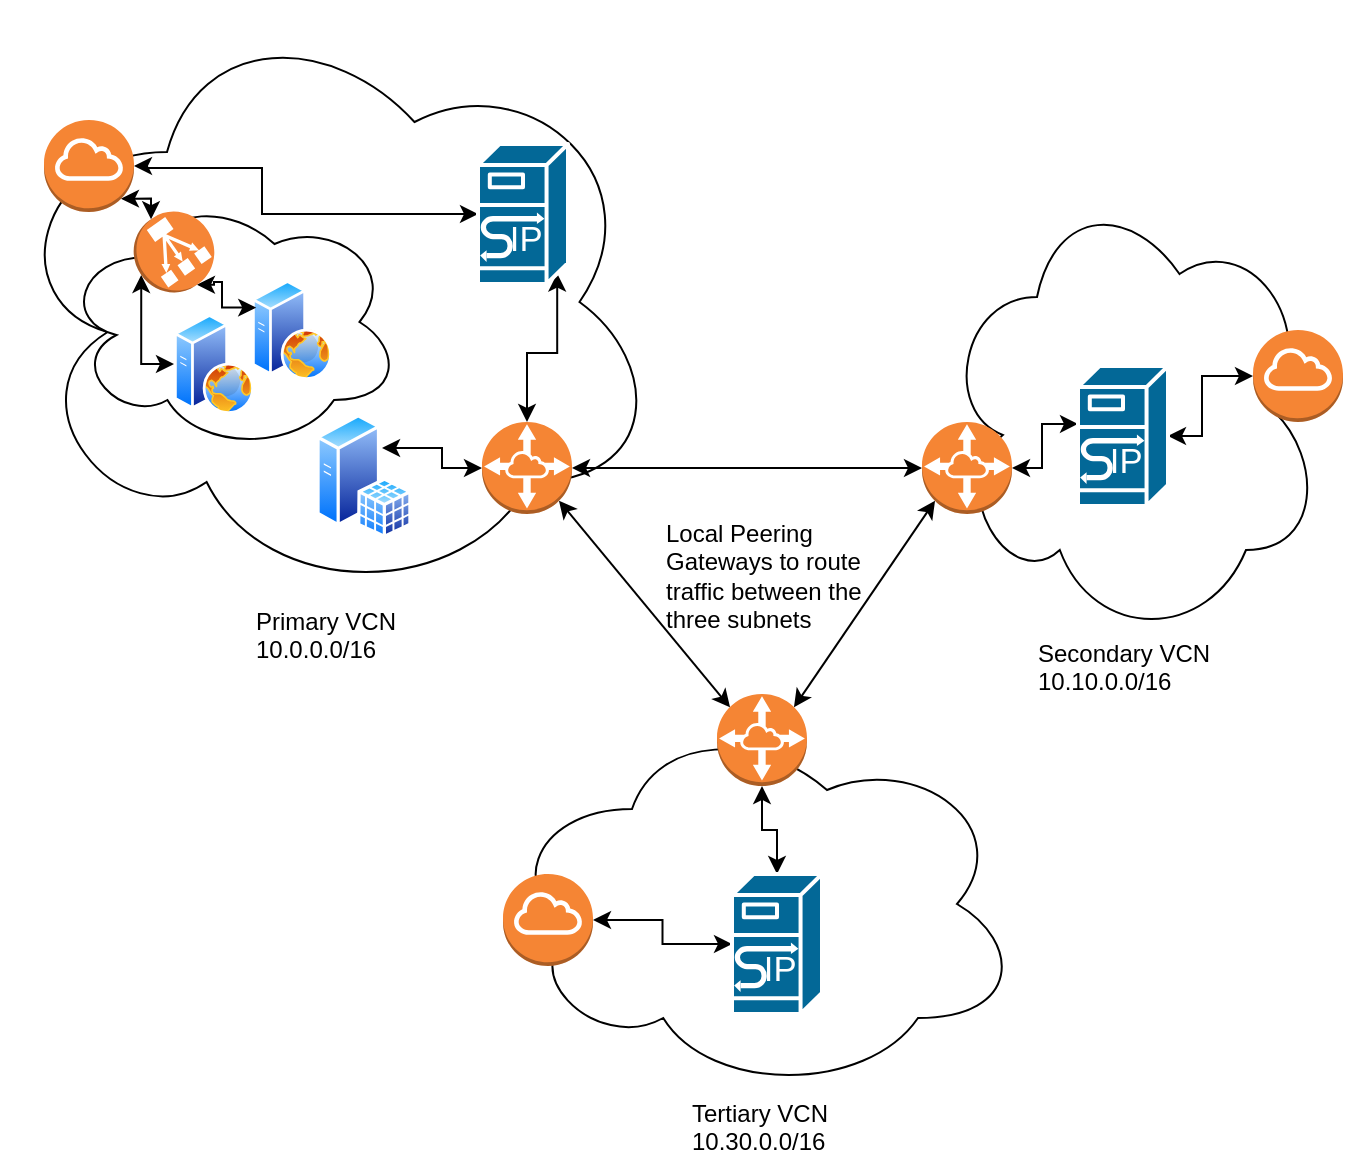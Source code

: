 <mxfile version="10.6.7" type="device"><diagram id="oSNyuRcam8fwtaPHZo1q" name="Page-1"><mxGraphModel dx="1182" dy="1745" grid="1" gridSize="10" guides="1" tooltips="1" connect="1" arrows="1" fold="1" page="1" pageScale="1" pageWidth="850" pageHeight="1100" math="0" shadow="0"><root><mxCell id="0"/><mxCell id="1" parent="0"/><mxCell id="BxgOq2i-MzY7ZQ80YUwv-1" value="" style="ellipse;shape=cloud;whiteSpace=wrap;html=1;" vertex="1" parent="1"><mxGeometry x="50" y="-40" width="330" height="300" as="geometry"/></mxCell><mxCell id="BxgOq2i-MzY7ZQ80YUwv-2" value="" style="ellipse;shape=cloud;whiteSpace=wrap;html=1;" vertex="1" parent="1"><mxGeometry x="520" y="50" width="190" height="230" as="geometry"/></mxCell><mxCell id="BxgOq2i-MzY7ZQ80YUwv-3" value="" style="ellipse;shape=cloud;whiteSpace=wrap;html=1;" vertex="1" parent="1"><mxGeometry x="300" y="316" width="260" height="190" as="geometry"/></mxCell><mxCell id="BxgOq2i-MzY7ZQ80YUwv-4" value="&lt;div&gt;Primary VCN&lt;br&gt;&lt;/div&gt;&lt;div&gt;10.0.0.0/16&lt;br&gt;&lt;/div&gt;" style="text;html=1;resizable=0;points=[];autosize=1;align=left;verticalAlign=top;spacingTop=-4;" vertex="1" parent="1"><mxGeometry x="175" y="260" width="90" height="30" as="geometry"/></mxCell><mxCell id="BxgOq2i-MzY7ZQ80YUwv-5" value="&lt;div&gt;Secondary VCN&lt;br&gt;&lt;/div&gt;&lt;div&gt;10.10.0.0/16&lt;br&gt;&lt;/div&gt;" style="text;html=1;resizable=0;points=[];autosize=1;align=left;verticalAlign=top;spacingTop=-4;" vertex="1" parent="1"><mxGeometry x="566" y="276" width="110" height="30" as="geometry"/></mxCell><mxCell id="BxgOq2i-MzY7ZQ80YUwv-6" value="&lt;div&gt;Tertiary VCN&lt;/div&gt;&lt;div&gt;10.30.0.0/16&lt;br&gt;&lt;/div&gt;" style="text;html=1;resizable=0;points=[];autosize=1;align=left;verticalAlign=top;spacingTop=-4;" vertex="1" parent="1"><mxGeometry x="392.5" y="506" width="90" height="30" as="geometry"/></mxCell><mxCell id="BxgOq2i-MzY7ZQ80YUwv-7" value="" style="outlineConnect=0;dashed=0;verticalLabelPosition=bottom;verticalAlign=top;align=center;html=1;shape=mxgraph.aws3.vpc_peering;fillColor=#F58534;gradientColor=none;" vertex="1" parent="1"><mxGeometry x="510" y="170" width="45" height="46" as="geometry"/></mxCell><mxCell id="BxgOq2i-MzY7ZQ80YUwv-37" style="edgeStyle=orthogonalEdgeStyle;rounded=0;orthogonalLoop=1;jettySize=auto;html=1;exitX=0;exitY=0.5;exitDx=0;exitDy=0;exitPerimeter=0;startArrow=classic;startFill=1;entryX=0.688;entryY=0.274;entryDx=0;entryDy=0;entryPerimeter=0;" edge="1" parent="1" source="BxgOq2i-MzY7ZQ80YUwv-8" target="BxgOq2i-MzY7ZQ80YUwv-28"><mxGeometry relative="1" as="geometry"><Array as="points"><mxPoint x="270" y="193"/><mxPoint x="270" y="183"/></Array></mxGeometry></mxCell><mxCell id="BxgOq2i-MzY7ZQ80YUwv-39" style="edgeStyle=orthogonalEdgeStyle;rounded=0;orthogonalLoop=1;jettySize=auto;html=1;exitX=0.5;exitY=0;exitDx=0;exitDy=0;exitPerimeter=0;entryX=0.88;entryY=0.925;entryDx=0;entryDy=0;entryPerimeter=0;startArrow=classic;startFill=1;" edge="1" parent="1" source="BxgOq2i-MzY7ZQ80YUwv-8" target="BxgOq2i-MzY7ZQ80YUwv-29"><mxGeometry relative="1" as="geometry"/></mxCell><mxCell id="BxgOq2i-MzY7ZQ80YUwv-8" value="" style="outlineConnect=0;dashed=0;verticalLabelPosition=bottom;verticalAlign=top;align=center;html=1;shape=mxgraph.aws3.vpc_peering;fillColor=#F58534;gradientColor=none;" vertex="1" parent="1"><mxGeometry x="290" y="170" width="45" height="46" as="geometry"/></mxCell><mxCell id="BxgOq2i-MzY7ZQ80YUwv-9" value="" style="outlineConnect=0;dashed=0;verticalLabelPosition=bottom;verticalAlign=top;align=center;html=1;shape=mxgraph.aws3.vpc_peering;fillColor=#F58534;gradientColor=none;" vertex="1" parent="1"><mxGeometry x="407.5" y="306" width="45" height="46" as="geometry"/></mxCell><mxCell id="BxgOq2i-MzY7ZQ80YUwv-11" value="" style="endArrow=classic;startArrow=classic;html=1;entryX=0.855;entryY=0.855;entryDx=0;entryDy=0;entryPerimeter=0;exitX=0.145;exitY=0.145;exitDx=0;exitDy=0;exitPerimeter=0;" edge="1" parent="1" source="BxgOq2i-MzY7ZQ80YUwv-9" target="BxgOq2i-MzY7ZQ80YUwv-8"><mxGeometry width="50" height="50" relative="1" as="geometry"><mxPoint x="340" y="310" as="sourcePoint"/><mxPoint x="390" y="260" as="targetPoint"/></mxGeometry></mxCell><mxCell id="BxgOq2i-MzY7ZQ80YUwv-12" value="" style="endArrow=classic;startArrow=classic;html=1;exitX=1;exitY=0.5;exitDx=0;exitDy=0;exitPerimeter=0;entryX=0;entryY=0.5;entryDx=0;entryDy=0;entryPerimeter=0;" edge="1" parent="1" source="BxgOq2i-MzY7ZQ80YUwv-8" target="BxgOq2i-MzY7ZQ80YUwv-7"><mxGeometry width="50" height="50" relative="1" as="geometry"><mxPoint x="360" y="210" as="sourcePoint"/><mxPoint x="410" y="160" as="targetPoint"/></mxGeometry></mxCell><mxCell id="BxgOq2i-MzY7ZQ80YUwv-13" value="" style="endArrow=classic;startArrow=classic;html=1;exitX=0.855;exitY=0.145;exitDx=0;exitDy=0;exitPerimeter=0;entryX=0.145;entryY=0.855;entryDx=0;entryDy=0;entryPerimeter=0;" edge="1" parent="1" source="BxgOq2i-MzY7ZQ80YUwv-9" target="BxgOq2i-MzY7ZQ80YUwv-7"><mxGeometry width="50" height="50" relative="1" as="geometry"><mxPoint x="520" y="360" as="sourcePoint"/><mxPoint x="570" y="310" as="targetPoint"/></mxGeometry></mxCell><mxCell id="BxgOq2i-MzY7ZQ80YUwv-14" value="&lt;div&gt;Local Peering&lt;/div&gt;&lt;div&gt;Gateways to route &lt;br&gt;&lt;/div&gt;&lt;div&gt;traffic between the &lt;br&gt;&lt;/div&gt;&lt;div&gt;three subnets&lt;br&gt;&lt;/div&gt;" style="text;html=1;resizable=0;points=[];autosize=1;align=left;verticalAlign=top;spacingTop=-4;" vertex="1" parent="1"><mxGeometry x="380" y="216" width="120" height="60" as="geometry"/></mxCell><mxCell id="BxgOq2i-MzY7ZQ80YUwv-15" value="" style="outlineConnect=0;dashed=0;verticalLabelPosition=bottom;verticalAlign=top;align=center;html=1;shape=mxgraph.aws3.internet_gateway;fillColor=#F58534;gradientColor=none;" vertex="1" parent="1"><mxGeometry x="675.5" y="124" width="45" height="46" as="geometry"/></mxCell><mxCell id="BxgOq2i-MzY7ZQ80YUwv-36" style="edgeStyle=orthogonalEdgeStyle;rounded=0;orthogonalLoop=1;jettySize=auto;html=1;exitX=1;exitY=0.5;exitDx=0;exitDy=0;exitPerimeter=0;entryX=0;entryY=0.5;entryDx=0;entryDy=0;entryPerimeter=0;startArrow=classic;startFill=1;" edge="1" parent="1" source="BxgOq2i-MzY7ZQ80YUwv-16" target="BxgOq2i-MzY7ZQ80YUwv-29"><mxGeometry relative="1" as="geometry"><Array as="points"><mxPoint x="120" y="42"/><mxPoint x="120" y="43"/><mxPoint x="180" y="43"/><mxPoint x="180" y="66"/></Array></mxGeometry></mxCell><mxCell id="BxgOq2i-MzY7ZQ80YUwv-42" style="edgeStyle=orthogonalEdgeStyle;rounded=0;orthogonalLoop=1;jettySize=auto;html=1;exitX=0.855;exitY=0.855;exitDx=0;exitDy=0;exitPerimeter=0;entryX=0;entryY=0.5;entryDx=0;entryDy=0;entryPerimeter=0;startArrow=classic;startFill=1;" edge="1" parent="1" source="BxgOq2i-MzY7ZQ80YUwv-16" target="BxgOq2i-MzY7ZQ80YUwv-30"><mxGeometry relative="1" as="geometry"/></mxCell><mxCell id="BxgOq2i-MzY7ZQ80YUwv-16" value="" style="outlineConnect=0;dashed=0;verticalLabelPosition=bottom;verticalAlign=top;align=center;html=1;shape=mxgraph.aws3.internet_gateway;fillColor=#F58534;gradientColor=none;" vertex="1" parent="1"><mxGeometry x="71" y="19" width="45" height="46" as="geometry"/></mxCell><mxCell id="BxgOq2i-MzY7ZQ80YUwv-47" style="edgeStyle=orthogonalEdgeStyle;rounded=0;orthogonalLoop=1;jettySize=auto;html=1;exitX=1;exitY=0.5;exitDx=0;exitDy=0;exitPerimeter=0;entryX=0;entryY=0.5;entryDx=0;entryDy=0;entryPerimeter=0;startArrow=classic;startFill=1;" edge="1" parent="1" source="BxgOq2i-MzY7ZQ80YUwv-17" target="BxgOq2i-MzY7ZQ80YUwv-32"><mxGeometry relative="1" as="geometry"/></mxCell><mxCell id="BxgOq2i-MzY7ZQ80YUwv-17" value="" style="outlineConnect=0;dashed=0;verticalLabelPosition=bottom;verticalAlign=top;align=center;html=1;shape=mxgraph.aws3.internet_gateway;fillColor=#F58534;gradientColor=none;" vertex="1" parent="1"><mxGeometry x="300.5" y="396" width="45" height="46" as="geometry"/></mxCell><mxCell id="BxgOq2i-MzY7ZQ80YUwv-24" value="" style="ellipse;shape=cloud;whiteSpace=wrap;html=1;" vertex="1" parent="1"><mxGeometry x="80" y="55" width="170" height="130" as="geometry"/></mxCell><mxCell id="BxgOq2i-MzY7ZQ80YUwv-23" value="" style="aspect=fixed;perimeter=ellipsePerimeter;html=1;align=center;shadow=0;dashed=0;spacingTop=3;image;image=img/lib/active_directory/web_server.svg;" vertex="1" parent="1"><mxGeometry x="136" y="116" width="40" height="50" as="geometry"/></mxCell><mxCell id="BxgOq2i-MzY7ZQ80YUwv-27" value="" style="aspect=fixed;perimeter=ellipsePerimeter;html=1;align=center;shadow=0;dashed=0;spacingTop=3;image;image=img/lib/active_directory/web_server.svg;" vertex="1" parent="1"><mxGeometry x="175" y="99" width="40" height="50" as="geometry"/></mxCell><mxCell id="BxgOq2i-MzY7ZQ80YUwv-28" value="" style="aspect=fixed;perimeter=ellipsePerimeter;html=1;align=center;shadow=0;dashed=0;spacingTop=3;image;image=img/lib/active_directory/sql_server.svg;" vertex="1" parent="1"><mxGeometry x="207" y="166" width="48" height="62" as="geometry"/></mxCell><mxCell id="BxgOq2i-MzY7ZQ80YUwv-29" value="" style="shape=mxgraph.cisco.servers.sip_proxy_server;html=1;dashed=0;fillColor=#036897;strokeColor=#ffffff;strokeWidth=2;verticalLabelPosition=bottom;verticalAlign=top" vertex="1" parent="1"><mxGeometry x="288" y="31" width="45" height="70" as="geometry"/></mxCell><mxCell id="BxgOq2i-MzY7ZQ80YUwv-40" style="edgeStyle=orthogonalEdgeStyle;rounded=0;orthogonalLoop=1;jettySize=auto;html=1;exitX=0.5;exitY=1;exitDx=0;exitDy=0;exitPerimeter=0;entryX=0;entryY=0.5;entryDx=0;entryDy=0;startArrow=classic;startFill=1;" edge="1" parent="1" source="BxgOq2i-MzY7ZQ80YUwv-30" target="BxgOq2i-MzY7ZQ80YUwv-23"><mxGeometry relative="1" as="geometry"><Array as="points"><mxPoint x="119" y="141"/></Array></mxGeometry></mxCell><mxCell id="BxgOq2i-MzY7ZQ80YUwv-41" style="edgeStyle=orthogonalEdgeStyle;rounded=0;orthogonalLoop=1;jettySize=auto;html=1;exitX=1;exitY=0.5;exitDx=0;exitDy=0;exitPerimeter=0;entryX=0;entryY=0.25;entryDx=0;entryDy=0;startArrow=classic;startFill=1;" edge="1" parent="1" source="BxgOq2i-MzY7ZQ80YUwv-30" target="BxgOq2i-MzY7ZQ80YUwv-27"><mxGeometry relative="1" as="geometry"><Array as="points"><mxPoint x="156" y="101"/><mxPoint x="156" y="100"/><mxPoint x="160" y="100"/><mxPoint x="160" y="113"/></Array></mxGeometry></mxCell><mxCell id="BxgOq2i-MzY7ZQ80YUwv-30" value="" style="outlineConnect=0;dashed=0;verticalLabelPosition=bottom;verticalAlign=top;align=center;html=1;shape=mxgraph.aws3.classic_load_balancer;fillColor=#F58536;gradientColor=none;rotation=55;" vertex="1" parent="1"><mxGeometry x="116" y="65" width="40" height="40" as="geometry"/></mxCell><mxCell id="BxgOq2i-MzY7ZQ80YUwv-44" style="edgeStyle=orthogonalEdgeStyle;rounded=0;orthogonalLoop=1;jettySize=auto;html=1;exitX=0;exitY=0.414;exitDx=0;exitDy=0;exitPerimeter=0;entryX=1;entryY=0.5;entryDx=0;entryDy=0;entryPerimeter=0;startArrow=classic;startFill=1;" edge="1" parent="1" source="BxgOq2i-MzY7ZQ80YUwv-31" target="BxgOq2i-MzY7ZQ80YUwv-7"><mxGeometry relative="1" as="geometry"><Array as="points"><mxPoint x="570" y="171"/><mxPoint x="570" y="193"/></Array></mxGeometry></mxCell><mxCell id="BxgOq2i-MzY7ZQ80YUwv-45" style="edgeStyle=orthogonalEdgeStyle;rounded=0;orthogonalLoop=1;jettySize=auto;html=1;exitX=1;exitY=0.5;exitDx=0;exitDy=0;exitPerimeter=0;entryX=0;entryY=0.5;entryDx=0;entryDy=0;entryPerimeter=0;startArrow=classic;startFill=1;" edge="1" parent="1" source="BxgOq2i-MzY7ZQ80YUwv-31" target="BxgOq2i-MzY7ZQ80YUwv-15"><mxGeometry relative="1" as="geometry"><Array as="points"><mxPoint x="650" y="177"/></Array></mxGeometry></mxCell><mxCell id="BxgOq2i-MzY7ZQ80YUwv-31" value="" style="shape=mxgraph.cisco.servers.sip_proxy_server;html=1;dashed=0;fillColor=#036897;strokeColor=#ffffff;strokeWidth=2;verticalLabelPosition=bottom;verticalAlign=top" vertex="1" parent="1"><mxGeometry x="588" y="142" width="45" height="70" as="geometry"/></mxCell><mxCell id="BxgOq2i-MzY7ZQ80YUwv-46" style="edgeStyle=orthogonalEdgeStyle;rounded=0;orthogonalLoop=1;jettySize=auto;html=1;exitX=0.5;exitY=0;exitDx=0;exitDy=0;exitPerimeter=0;entryX=0.5;entryY=1;entryDx=0;entryDy=0;entryPerimeter=0;startArrow=classic;startFill=1;" edge="1" parent="1" source="BxgOq2i-MzY7ZQ80YUwv-32" target="BxgOq2i-MzY7ZQ80YUwv-9"><mxGeometry relative="1" as="geometry"/></mxCell><mxCell id="BxgOq2i-MzY7ZQ80YUwv-32" value="" style="shape=mxgraph.cisco.servers.sip_proxy_server;html=1;dashed=0;fillColor=#036897;strokeColor=#ffffff;strokeWidth=2;verticalLabelPosition=bottom;verticalAlign=top" vertex="1" parent="1"><mxGeometry x="415" y="396" width="45" height="70" as="geometry"/></mxCell><mxCell id="BxgOq2i-MzY7ZQ80YUwv-33" value="" style="shape=image;html=1;verticalAlign=top;verticalLabelPosition=bottom;labelBackgroundColor=#ffffff;imageAspect=0;aspect=fixed;image=https://cdn4.iconfinder.com/data/icons/scripting-and-programming-languages/512/660277-Python_logo-128.png" vertex="1" parent="1"><mxGeometry x="246.5" y="79" width="66" height="66" as="geometry"/></mxCell><mxCell id="BxgOq2i-MzY7ZQ80YUwv-34" value="" style="shape=image;html=1;verticalAlign=top;verticalLabelPosition=bottom;labelBackgroundColor=#ffffff;imageAspect=0;aspect=fixed;image=https://cdn4.iconfinder.com/data/icons/scripting-and-programming-languages/512/660277-Python_logo-128.png" vertex="1" parent="1"><mxGeometry x="555" y="97" width="66" height="66" as="geometry"/></mxCell><mxCell id="BxgOq2i-MzY7ZQ80YUwv-35" value="" style="shape=image;html=1;verticalAlign=top;verticalLabelPosition=bottom;labelBackgroundColor=#ffffff;imageAspect=0;aspect=fixed;image=https://cdn4.iconfinder.com/data/icons/scripting-and-programming-languages/512/660277-Python_logo-128.png" vertex="1" parent="1"><mxGeometry x="465" y="396" width="66" height="66" as="geometry"/></mxCell></root></mxGraphModel></diagram></mxfile>